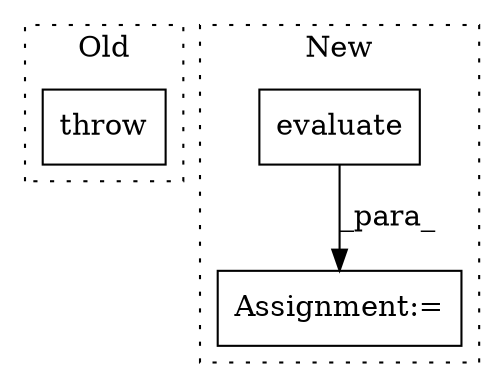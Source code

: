digraph G {
subgraph cluster0 {
1 [label="throw" a="53" s="525" l="6" shape="box"];
label = "Old";
style="dotted";
}
subgraph cluster1 {
2 [label="evaluate" a="32" s="435,458" l="9,1" shape="box"];
3 [label="Assignment:=" a="7" s="639,736" l="69,2" shape="box"];
label = "New";
style="dotted";
}
2 -> 3 [label="_para_"];
}